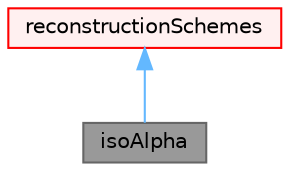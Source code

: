 digraph "isoAlpha"
{
 // LATEX_PDF_SIZE
  bgcolor="transparent";
  edge [fontname=Helvetica,fontsize=10,labelfontname=Helvetica,labelfontsize=10];
  node [fontname=Helvetica,fontsize=10,shape=box,height=0.2,width=0.4];
  Node1 [id="Node000001",label="isoAlpha",height=0.2,width=0.4,color="gray40", fillcolor="grey60", style="filled", fontcolor="black",tooltip="Reconstructs an interface (centre and normal vectors) consisting of isosurfaces to match the internal..."];
  Node2 -> Node1 [id="edge1_Node000001_Node000002",dir="back",color="steelblue1",style="solid",tooltip=" "];
  Node2 [id="Node000002",label="reconstructionSchemes",height=0.2,width=0.4,color="red", fillcolor="#FFF0F0", style="filled",URL="$classFoam_1_1reconstructionSchemes.html",tooltip="Original code supplied by Henning Scheufler, DLR (2019)"];
}
